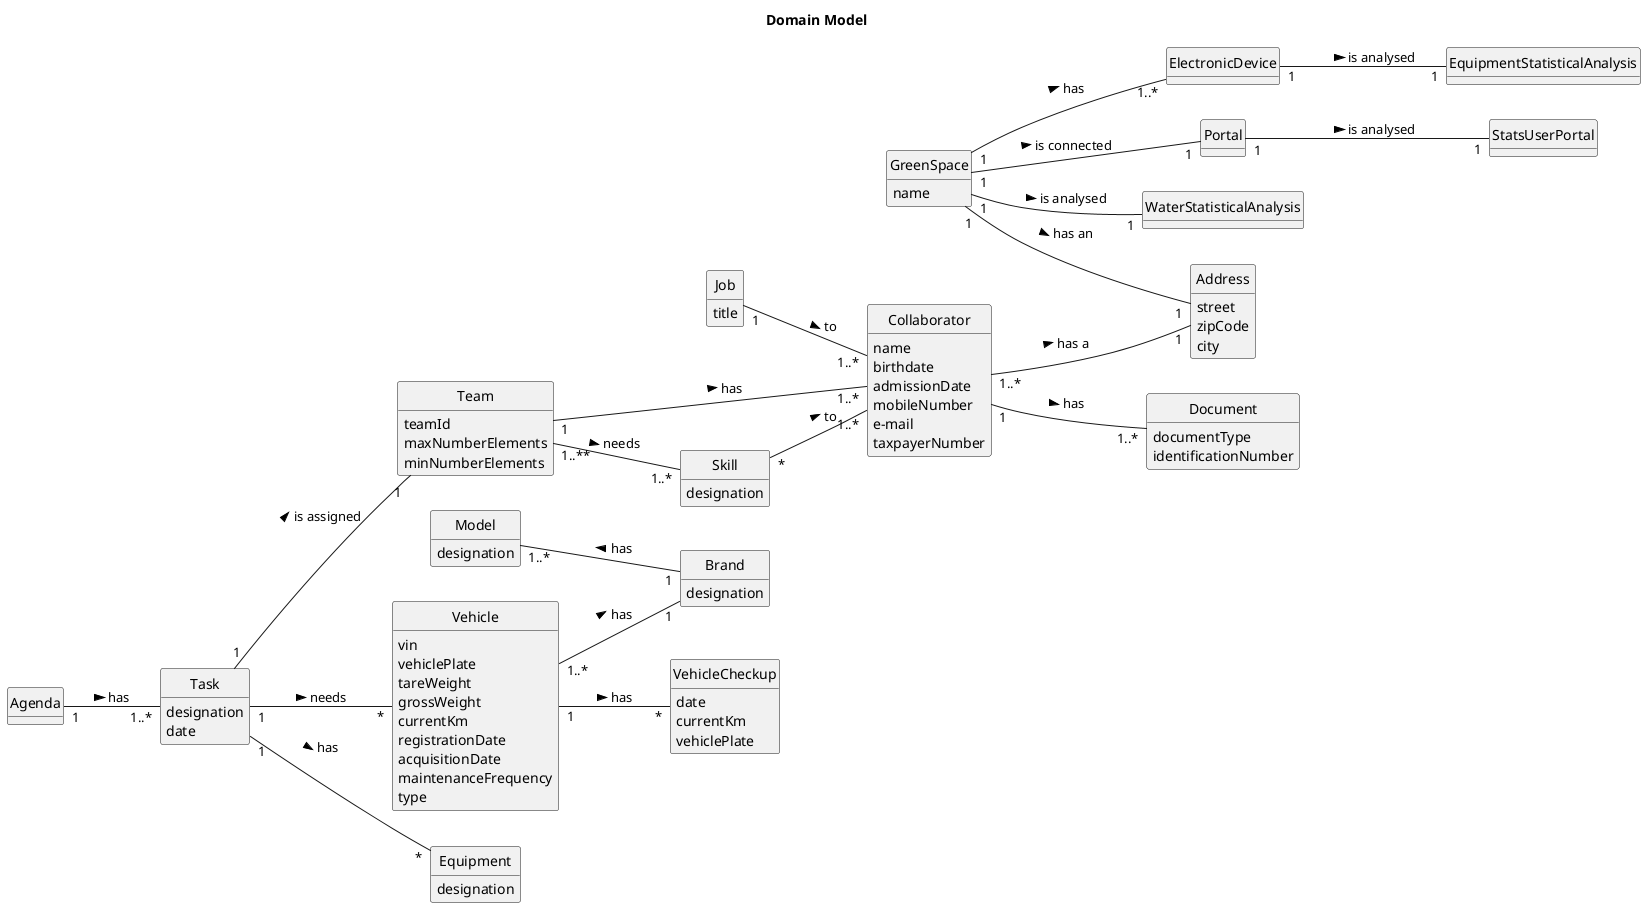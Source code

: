 @startuml
skinparam monochrome true
skinparam packageStyle rectangle
skinparam shadowing false
skinparam classAttributeIconSize 0
hide circle
hide methods
left to right direction

title Domain Model

class Skill {
    designation
}

class Job {
    title
}

class Collaborator {
    name
    birthdate
    admissionDate
    mobileNumber
    e-mail
    taxpayerNumber
}

class Document{
    documentType
    identificationNumber
}


class Team {
    teamId
    maxNumberElements
    minNumberElements
}

class Vehicle {
    vin
    vehiclePlate
    tareWeight
    grossWeight
    currentKm
    registrationDate
    acquisitionDate
    maintenanceFrequency
    type
}

class Brand{
    designation
}

class Model{
    designation
}

class VehicleCheckup{
    date
    currentKm
    vehiclePlate
}

'class Person {
 '   name
 '   birthdate
 '   contactMobile
 '   email
  '  taxpayerNumber
'}

class Address{
    street
    zipCode
    city
}

class WaterStatisticalAnalysis{
}

class StatsUserPortal{
}

class ElectronicDevice{
}

class GreenSpace{
    name
}

class Task{
    designation
    date
}

class Equipment{
    designation
}

class Agenda{
}

class Portal{
}

Vehicle "1..*" -- "1" Brand : has >

Model "1..*" -- "1" Brand : has <

Collaborator "1" -- "1..*" Document : has >

Job "1" -- "1..*" Collaborator : to >


Skill "*" -- "1..*" Collaborator : to >
Team "1..**" -- "1..*" Skill : needs >

Team "1" -- "1..*" Collaborator : has >

Vehicle "1" -- "*" VehicleCheckup : has >

Collaborator "1..*" -- "1" Address : has a >

GreenSpace "1" -- "1" WaterStatisticalAnalysis : is analysed >

GreenSpace "1" -- "1" Address : has an >

Task "1" -- "*" Vehicle : needs >

Task "1" -- "1" Team : is assigned >

Task "1" -- "*" Equipment : has >

GreenSpace "1" -- "1..*" ElectronicDevice: has >

ElectronicDevice "1" -- "1" EquipmentStatisticalAnalysis: is analysed >

GreenSpace "1" -- "1" Portal : is connected >

Portal "1" -- "1" StatsUserPortal : is analysed >

Agenda "1" -- "1..*" Task : has >
@enduml